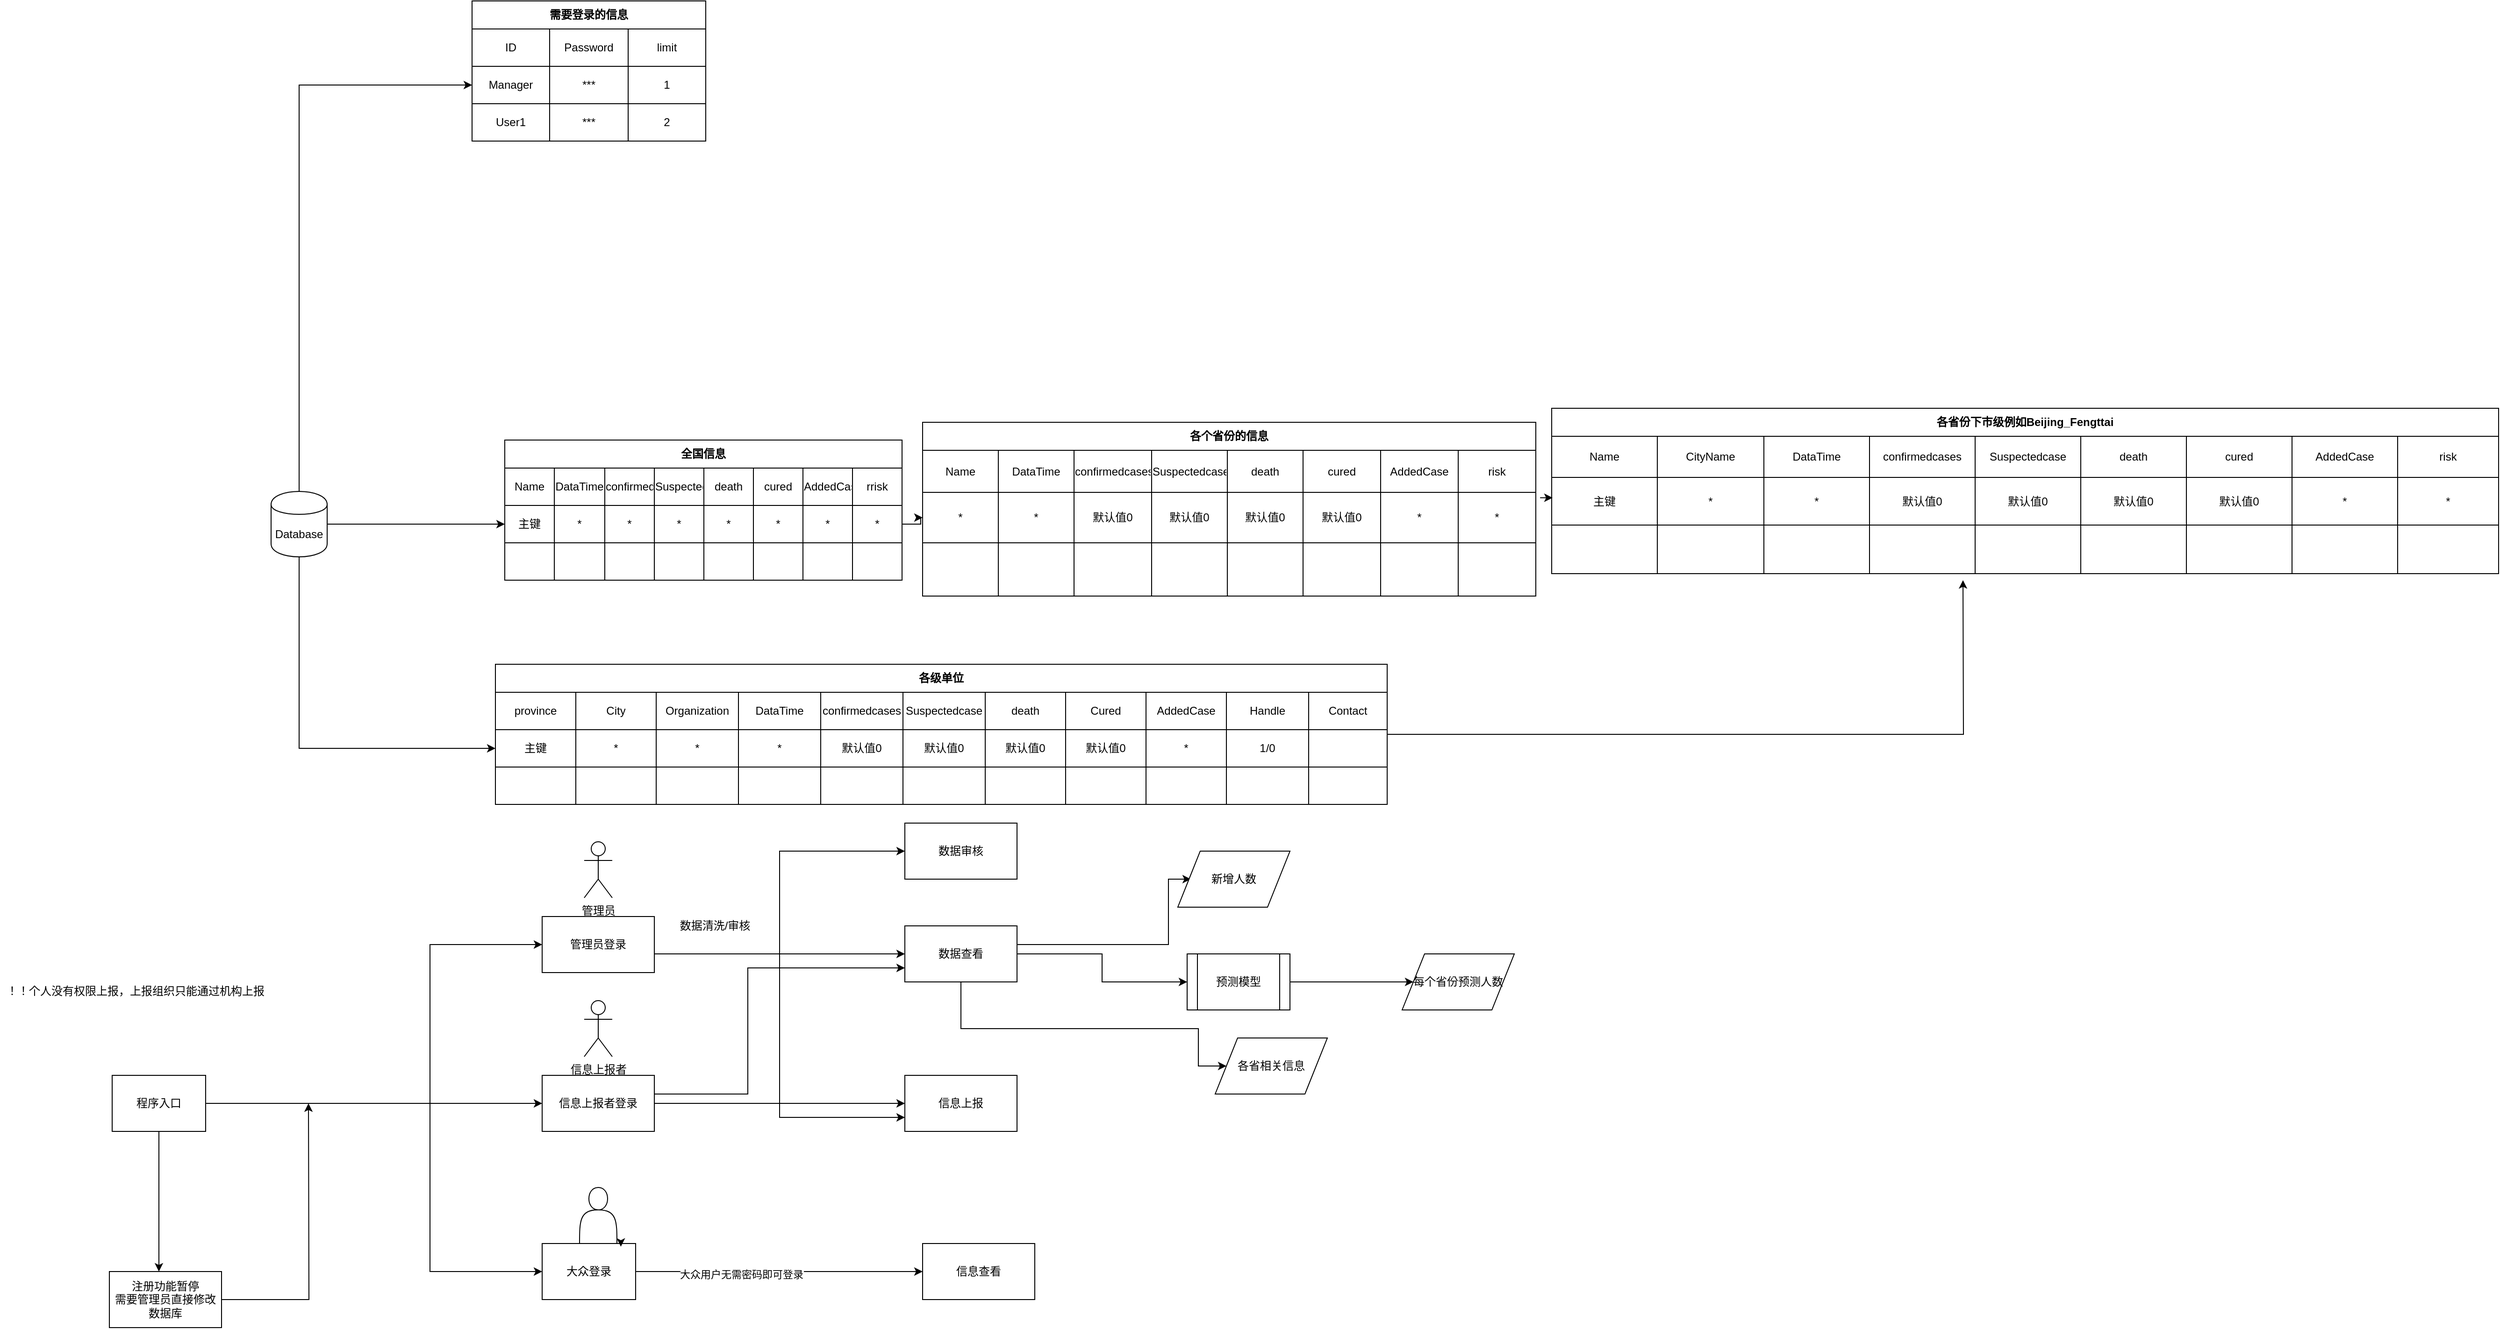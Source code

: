 <mxfile version="13.5.1" type="device"><diagram id="C5RBs43oDa-KdzZeNtuy" name="Page-1"><mxGraphModel dx="1851" dy="1761" grid="1" gridSize="10" guides="1" tooltips="1" connect="1" arrows="1" fold="1" page="1" pageScale="1" pageWidth="827" pageHeight="1169" math="0" shadow="0"><root><mxCell id="WIyWlLk6GJQsqaUBKTNV-0"/><mxCell id="WIyWlLk6GJQsqaUBKTNV-1" parent="WIyWlLk6GJQsqaUBKTNV-0"/><mxCell id="WCZOu3Fe1cSg-maLNQrj-3" style="edgeStyle=orthogonalEdgeStyle;rounded=0;orthogonalLoop=1;jettySize=auto;html=1;exitX=1;exitY=0.5;exitDx=0;exitDy=0;entryX=0;entryY=0.5;entryDx=0;entryDy=0;" parent="WIyWlLk6GJQsqaUBKTNV-1" source="WCZOu3Fe1cSg-maLNQrj-0" target="WCZOu3Fe1cSg-maLNQrj-2" edge="1"><mxGeometry relative="1" as="geometry"><Array as="points"><mxPoint x="-190" y="-10"/></Array></mxGeometry></mxCell><mxCell id="WCZOu3Fe1cSg-maLNQrj-7" style="edgeStyle=orthogonalEdgeStyle;rounded=0;orthogonalLoop=1;jettySize=auto;html=1;exitX=1;exitY=0.5;exitDx=0;exitDy=0;entryX=0;entryY=0.5;entryDx=0;entryDy=0;" parent="WIyWlLk6GJQsqaUBKTNV-1" source="WCZOu3Fe1cSg-maLNQrj-0" target="WCZOu3Fe1cSg-maLNQrj-5" edge="1"><mxGeometry relative="1" as="geometry"/></mxCell><mxCell id="WCZOu3Fe1cSg-maLNQrj-9" style="edgeStyle=orthogonalEdgeStyle;rounded=0;orthogonalLoop=1;jettySize=auto;html=1;exitX=1;exitY=0.5;exitDx=0;exitDy=0;entryX=0;entryY=0.5;entryDx=0;entryDy=0;" parent="WIyWlLk6GJQsqaUBKTNV-1" source="WCZOu3Fe1cSg-maLNQrj-0" target="WCZOu3Fe1cSg-maLNQrj-8" edge="1"><mxGeometry relative="1" as="geometry"><Array as="points"><mxPoint x="-190" y="340"/></Array></mxGeometry></mxCell><mxCell id="WCZOu3Fe1cSg-maLNQrj-190" style="edgeStyle=orthogonalEdgeStyle;rounded=0;orthogonalLoop=1;jettySize=auto;html=1;exitX=0.5;exitY=1;exitDx=0;exitDy=0;" parent="WIyWlLk6GJQsqaUBKTNV-1" source="WCZOu3Fe1cSg-maLNQrj-0" edge="1"><mxGeometry relative="1" as="geometry"><mxPoint x="-480" y="340" as="targetPoint"/></mxGeometry></mxCell><mxCell id="WCZOu3Fe1cSg-maLNQrj-0" value="程序入口" style="rounded=0;whiteSpace=wrap;html=1;" parent="WIyWlLk6GJQsqaUBKTNV-1" vertex="1"><mxGeometry x="-530" y="130" width="100" height="60" as="geometry"/></mxCell><mxCell id="WCZOu3Fe1cSg-maLNQrj-178" style="edgeStyle=orthogonalEdgeStyle;rounded=0;orthogonalLoop=1;jettySize=auto;html=1;exitX=1;exitY=0.5;exitDx=0;exitDy=0;entryX=0;entryY=0.5;entryDx=0;entryDy=0;" parent="WIyWlLk6GJQsqaUBKTNV-1" source="WCZOu3Fe1cSg-maLNQrj-2" target="WCZOu3Fe1cSg-maLNQrj-177" edge="1"><mxGeometry relative="1" as="geometry"><Array as="points"><mxPoint x="50"/><mxPoint x="184"/><mxPoint x="184" y="-110"/></Array></mxGeometry></mxCell><mxCell id="WCZOu3Fe1cSg-maLNQrj-186" style="edgeStyle=orthogonalEdgeStyle;rounded=0;orthogonalLoop=1;jettySize=auto;html=1;entryX=0;entryY=0.5;entryDx=0;entryDy=0;" parent="WIyWlLk6GJQsqaUBKTNV-1" source="WCZOu3Fe1cSg-maLNQrj-2" target="WCZOu3Fe1cSg-maLNQrj-185" edge="1"><mxGeometry relative="1" as="geometry"><Array as="points"><mxPoint x="150"/><mxPoint x="150"/></Array></mxGeometry></mxCell><mxCell id="WCZOu3Fe1cSg-maLNQrj-187" style="edgeStyle=orthogonalEdgeStyle;rounded=0;orthogonalLoop=1;jettySize=auto;html=1;entryX=0;entryY=0.75;entryDx=0;entryDy=0;" parent="WIyWlLk6GJQsqaUBKTNV-1" source="WCZOu3Fe1cSg-maLNQrj-2" target="WCZOu3Fe1cSg-maLNQrj-180" edge="1"><mxGeometry relative="1" as="geometry"><Array as="points"><mxPoint x="184"/><mxPoint x="184" y="175"/></Array></mxGeometry></mxCell><mxCell id="WCZOu3Fe1cSg-maLNQrj-2" value="管理员登录" style="rounded=0;whiteSpace=wrap;html=1;" parent="WIyWlLk6GJQsqaUBKTNV-1" vertex="1"><mxGeometry x="-70" y="-40" width="120" height="60" as="geometry"/></mxCell><mxCell id="WCZOu3Fe1cSg-maLNQrj-4" value="管理员" style="shape=umlActor;verticalLabelPosition=bottom;verticalAlign=top;html=1;outlineConnect=0;" parent="WIyWlLk6GJQsqaUBKTNV-1" vertex="1"><mxGeometry x="-25" y="-120" width="30" height="60" as="geometry"/></mxCell><mxCell id="WCZOu3Fe1cSg-maLNQrj-188" style="edgeStyle=orthogonalEdgeStyle;rounded=0;orthogonalLoop=1;jettySize=auto;html=1;entryX=0;entryY=0.5;entryDx=0;entryDy=0;" parent="WIyWlLk6GJQsqaUBKTNV-1" source="WCZOu3Fe1cSg-maLNQrj-5" target="WCZOu3Fe1cSg-maLNQrj-180" edge="1"><mxGeometry relative="1" as="geometry"/></mxCell><mxCell id="WCZOu3Fe1cSg-maLNQrj-189" style="edgeStyle=orthogonalEdgeStyle;rounded=0;orthogonalLoop=1;jettySize=auto;html=1;entryX=0;entryY=0.75;entryDx=0;entryDy=0;" parent="WIyWlLk6GJQsqaUBKTNV-1" source="WCZOu3Fe1cSg-maLNQrj-5" target="WCZOu3Fe1cSg-maLNQrj-185" edge="1"><mxGeometry relative="1" as="geometry"><Array as="points"><mxPoint x="150" y="150"/><mxPoint x="150" y="15"/></Array></mxGeometry></mxCell><mxCell id="WCZOu3Fe1cSg-maLNQrj-5" value="信息上报者登录" style="rounded=0;whiteSpace=wrap;html=1;" parent="WIyWlLk6GJQsqaUBKTNV-1" vertex="1"><mxGeometry x="-70" y="130" width="120" height="60" as="geometry"/></mxCell><mxCell id="WCZOu3Fe1cSg-maLNQrj-6" value="信息上报者" style="shape=umlActor;verticalLabelPosition=bottom;verticalAlign=top;html=1;outlineConnect=0;" parent="WIyWlLk6GJQsqaUBKTNV-1" vertex="1"><mxGeometry x="-25" y="50" width="30" height="60" as="geometry"/></mxCell><mxCell id="WCZOu3Fe1cSg-maLNQrj-183" style="edgeStyle=orthogonalEdgeStyle;rounded=0;orthogonalLoop=1;jettySize=auto;html=1;entryX=0;entryY=0.5;entryDx=0;entryDy=0;" parent="WIyWlLk6GJQsqaUBKTNV-1" source="WCZOu3Fe1cSg-maLNQrj-8" target="WCZOu3Fe1cSg-maLNQrj-182" edge="1"><mxGeometry relative="1" as="geometry"/></mxCell><mxCell id="WCZOu3Fe1cSg-maLNQrj-184" value="大众用户无需密码即可登录" style="edgeLabel;html=1;align=center;verticalAlign=middle;resizable=0;points=[];" parent="WCZOu3Fe1cSg-maLNQrj-183" vertex="1" connectable="0"><mxGeometry x="-0.267" y="-3" relative="1" as="geometry"><mxPoint as="offset"/></mxGeometry></mxCell><mxCell id="WCZOu3Fe1cSg-maLNQrj-8" value="大众登录" style="rounded=0;whiteSpace=wrap;html=1;" parent="WIyWlLk6GJQsqaUBKTNV-1" vertex="1"><mxGeometry x="-70" y="310" width="100" height="60" as="geometry"/></mxCell><mxCell id="WCZOu3Fe1cSg-maLNQrj-65" style="edgeStyle=orthogonalEdgeStyle;rounded=0;orthogonalLoop=1;jettySize=auto;html=1;entryX=0;entryY=0.5;entryDx=0;entryDy=0;" parent="WIyWlLk6GJQsqaUBKTNV-1" source="WCZOu3Fe1cSg-maLNQrj-10" target="WCZOu3Fe1cSg-maLNQrj-57" edge="1"><mxGeometry relative="1" as="geometry"/></mxCell><mxCell id="WCZOu3Fe1cSg-maLNQrj-107" style="edgeStyle=orthogonalEdgeStyle;rounded=0;orthogonalLoop=1;jettySize=auto;html=1;exitX=1;exitY=0.5;exitDx=0;exitDy=0;entryX=0;entryY=0.5;entryDx=0;entryDy=0;" parent="WIyWlLk6GJQsqaUBKTNV-1" source="WCZOu3Fe1cSg-maLNQrj-10" target="WCZOu3Fe1cSg-maLNQrj-98" edge="1"><mxGeometry relative="1" as="geometry"/></mxCell><mxCell id="WCZOu3Fe1cSg-maLNQrj-176" style="edgeStyle=orthogonalEdgeStyle;rounded=0;orthogonalLoop=1;jettySize=auto;html=1;entryX=0;entryY=0.5;entryDx=0;entryDy=0;" parent="WIyWlLk6GJQsqaUBKTNV-1" source="WCZOu3Fe1cSg-maLNQrj-10" target="WCZOu3Fe1cSg-maLNQrj-155" edge="1"><mxGeometry relative="1" as="geometry"/></mxCell><mxCell id="WCZOu3Fe1cSg-maLNQrj-10" value="Database" style="shape=cylinder;whiteSpace=wrap;html=1;boundedLbl=1;backgroundOutline=1;" parent="WIyWlLk6GJQsqaUBKTNV-1" vertex="1"><mxGeometry x="-360" y="-495" width="60" height="70" as="geometry"/></mxCell><mxCell id="WCZOu3Fe1cSg-maLNQrj-93" value="全国信息" style="shape=table;html=1;whiteSpace=wrap;startSize=30;container=1;collapsible=0;childLayout=tableLayout;fontStyle=1;align=center;sketch=0;" parent="WIyWlLk6GJQsqaUBKTNV-1" vertex="1"><mxGeometry x="-110" y="-550" width="425" height="150" as="geometry"/></mxCell><mxCell id="WCZOu3Fe1cSg-maLNQrj-94" value="" style="shape=partialRectangle;html=1;whiteSpace=wrap;collapsible=0;dropTarget=0;pointerEvents=0;fillColor=none;top=0;left=0;bottom=0;right=0;points=[[0,0.5],[1,0.5]];portConstraint=eastwest;" parent="WCZOu3Fe1cSg-maLNQrj-93" vertex="1"><mxGeometry y="30" width="425" height="40" as="geometry"/></mxCell><mxCell id="WCZOu3Fe1cSg-maLNQrj-95" value="Name" style="shape=partialRectangle;html=1;whiteSpace=wrap;connectable=0;fillColor=none;top=0;left=0;bottom=0;right=0;overflow=hidden;" parent="WCZOu3Fe1cSg-maLNQrj-94" vertex="1"><mxGeometry width="53" height="40" as="geometry"/></mxCell><mxCell id="WCZOu3Fe1cSg-maLNQrj-96" value="&lt;span&gt;DataTime&lt;/span&gt;" style="shape=partialRectangle;html=1;whiteSpace=wrap;connectable=0;fillColor=none;top=0;left=0;bottom=0;right=0;overflow=hidden;" parent="WCZOu3Fe1cSg-maLNQrj-94" vertex="1"><mxGeometry x="53" width="54" height="40" as="geometry"/></mxCell><mxCell id="WCZOu3Fe1cSg-maLNQrj-97" value="&lt;span&gt;confirmedcases&lt;/span&gt;" style="shape=partialRectangle;html=1;whiteSpace=wrap;connectable=0;fillColor=none;top=0;left=0;bottom=0;right=0;overflow=hidden;" parent="WCZOu3Fe1cSg-maLNQrj-94" vertex="1"><mxGeometry x="107" width="53" height="40" as="geometry"/></mxCell><mxCell id="WCZOu3Fe1cSg-maLNQrj-111" value="&lt;span&gt;Suspectedcase&lt;/span&gt;" style="shape=partialRectangle;html=1;whiteSpace=wrap;connectable=0;fillColor=none;top=0;left=0;bottom=0;right=0;overflow=hidden;" parent="WCZOu3Fe1cSg-maLNQrj-94" vertex="1"><mxGeometry x="160" width="53" height="40" as="geometry"/></mxCell><mxCell id="WCZOu3Fe1cSg-maLNQrj-108" value="&lt;span&gt;death&lt;/span&gt;" style="shape=partialRectangle;html=1;whiteSpace=wrap;connectable=0;fillColor=none;top=0;left=0;bottom=0;right=0;overflow=hidden;" parent="WCZOu3Fe1cSg-maLNQrj-94" vertex="1"><mxGeometry x="213" width="53" height="40" as="geometry"/></mxCell><mxCell id="WCZOu3Fe1cSg-maLNQrj-114" value="&lt;span&gt;cured&lt;/span&gt;" style="shape=partialRectangle;html=1;whiteSpace=wrap;connectable=0;fillColor=none;top=0;left=0;bottom=0;right=0;overflow=hidden;" parent="WCZOu3Fe1cSg-maLNQrj-94" vertex="1"><mxGeometry x="266" width="53" height="40" as="geometry"/></mxCell><mxCell id="NSoP3aLAdlzIS5LdDbus-45" value="AddedCase" style="shape=partialRectangle;html=1;whiteSpace=wrap;connectable=0;fillColor=none;top=0;left=0;bottom=0;right=0;overflow=hidden;" vertex="1" parent="WCZOu3Fe1cSg-maLNQrj-94"><mxGeometry x="319" width="53" height="40" as="geometry"/></mxCell><mxCell id="WCZOu3Fe1cSg-maLNQrj-195" value="rrisk" style="shape=partialRectangle;html=1;whiteSpace=wrap;connectable=0;fillColor=none;top=0;left=0;bottom=0;right=0;overflow=hidden;" parent="WCZOu3Fe1cSg-maLNQrj-94" vertex="1"><mxGeometry x="372" width="53" height="40" as="geometry"/></mxCell><mxCell id="WCZOu3Fe1cSg-maLNQrj-98" value="" style="shape=partialRectangle;html=1;whiteSpace=wrap;collapsible=0;dropTarget=0;pointerEvents=0;fillColor=none;top=0;left=0;bottom=0;right=0;points=[[0,0.5],[1,0.5]];portConstraint=eastwest;" parent="WCZOu3Fe1cSg-maLNQrj-93" vertex="1"><mxGeometry y="70" width="425" height="40" as="geometry"/></mxCell><mxCell id="WCZOu3Fe1cSg-maLNQrj-99" value="主键" style="shape=partialRectangle;html=1;whiteSpace=wrap;connectable=0;fillColor=none;top=0;left=0;bottom=0;right=0;overflow=hidden;" parent="WCZOu3Fe1cSg-maLNQrj-98" vertex="1"><mxGeometry width="53" height="40" as="geometry"/></mxCell><mxCell id="WCZOu3Fe1cSg-maLNQrj-100" value="*" style="shape=partialRectangle;html=1;whiteSpace=wrap;connectable=0;fillColor=none;top=0;left=0;bottom=0;right=0;overflow=hidden;" parent="WCZOu3Fe1cSg-maLNQrj-98" vertex="1"><mxGeometry x="53" width="54" height="40" as="geometry"/></mxCell><mxCell id="WCZOu3Fe1cSg-maLNQrj-101" value="*" style="shape=partialRectangle;html=1;whiteSpace=wrap;connectable=0;fillColor=none;top=0;left=0;bottom=0;right=0;overflow=hidden;" parent="WCZOu3Fe1cSg-maLNQrj-98" vertex="1"><mxGeometry x="107" width="53" height="40" as="geometry"/></mxCell><mxCell id="WCZOu3Fe1cSg-maLNQrj-112" value="*" style="shape=partialRectangle;html=1;whiteSpace=wrap;connectable=0;fillColor=none;top=0;left=0;bottom=0;right=0;overflow=hidden;" parent="WCZOu3Fe1cSg-maLNQrj-98" vertex="1"><mxGeometry x="160" width="53" height="40" as="geometry"/></mxCell><mxCell id="WCZOu3Fe1cSg-maLNQrj-109" value="*" style="shape=partialRectangle;html=1;whiteSpace=wrap;connectable=0;fillColor=none;top=0;left=0;bottom=0;right=0;overflow=hidden;" parent="WCZOu3Fe1cSg-maLNQrj-98" vertex="1"><mxGeometry x="213" width="53" height="40" as="geometry"/></mxCell><mxCell id="WCZOu3Fe1cSg-maLNQrj-115" value="*" style="shape=partialRectangle;html=1;whiteSpace=wrap;connectable=0;fillColor=none;top=0;left=0;bottom=0;right=0;overflow=hidden;" parent="WCZOu3Fe1cSg-maLNQrj-98" vertex="1"><mxGeometry x="266" width="53" height="40" as="geometry"/></mxCell><mxCell id="NSoP3aLAdlzIS5LdDbus-46" value="*" style="shape=partialRectangle;html=1;whiteSpace=wrap;connectable=0;fillColor=none;top=0;left=0;bottom=0;right=0;overflow=hidden;" vertex="1" parent="WCZOu3Fe1cSg-maLNQrj-98"><mxGeometry x="319" width="53" height="40" as="geometry"/></mxCell><mxCell id="WCZOu3Fe1cSg-maLNQrj-196" value="*" style="shape=partialRectangle;html=1;whiteSpace=wrap;connectable=0;fillColor=none;top=0;left=0;bottom=0;right=0;overflow=hidden;" parent="WCZOu3Fe1cSg-maLNQrj-98" vertex="1"><mxGeometry x="372" width="53" height="40" as="geometry"/></mxCell><mxCell id="WCZOu3Fe1cSg-maLNQrj-102" value="" style="shape=partialRectangle;html=1;whiteSpace=wrap;collapsible=0;dropTarget=0;pointerEvents=0;fillColor=none;top=0;left=0;bottom=0;right=0;points=[[0,0.5],[1,0.5]];portConstraint=eastwest;" parent="WCZOu3Fe1cSg-maLNQrj-93" vertex="1"><mxGeometry y="110" width="425" height="40" as="geometry"/></mxCell><mxCell id="WCZOu3Fe1cSg-maLNQrj-103" value="" style="shape=partialRectangle;html=1;whiteSpace=wrap;connectable=0;fillColor=none;top=0;left=0;bottom=0;right=0;overflow=hidden;" parent="WCZOu3Fe1cSg-maLNQrj-102" vertex="1"><mxGeometry width="53" height="40" as="geometry"/></mxCell><mxCell id="WCZOu3Fe1cSg-maLNQrj-104" value="" style="shape=partialRectangle;html=1;whiteSpace=wrap;connectable=0;fillColor=none;top=0;left=0;bottom=0;right=0;overflow=hidden;" parent="WCZOu3Fe1cSg-maLNQrj-102" vertex="1"><mxGeometry x="53" width="54" height="40" as="geometry"/></mxCell><mxCell id="WCZOu3Fe1cSg-maLNQrj-105" value="" style="shape=partialRectangle;html=1;whiteSpace=wrap;connectable=0;fillColor=none;top=0;left=0;bottom=0;right=0;overflow=hidden;" parent="WCZOu3Fe1cSg-maLNQrj-102" vertex="1"><mxGeometry x="107" width="53" height="40" as="geometry"/></mxCell><mxCell id="WCZOu3Fe1cSg-maLNQrj-113" style="shape=partialRectangle;html=1;whiteSpace=wrap;connectable=0;fillColor=none;top=0;left=0;bottom=0;right=0;overflow=hidden;" parent="WCZOu3Fe1cSg-maLNQrj-102" vertex="1"><mxGeometry x="160" width="53" height="40" as="geometry"/></mxCell><mxCell id="WCZOu3Fe1cSg-maLNQrj-110" style="shape=partialRectangle;html=1;whiteSpace=wrap;connectable=0;fillColor=none;top=0;left=0;bottom=0;right=0;overflow=hidden;" parent="WCZOu3Fe1cSg-maLNQrj-102" vertex="1"><mxGeometry x="213" width="53" height="40" as="geometry"/></mxCell><mxCell id="WCZOu3Fe1cSg-maLNQrj-116" style="shape=partialRectangle;html=1;whiteSpace=wrap;connectable=0;fillColor=none;top=0;left=0;bottom=0;right=0;overflow=hidden;" parent="WCZOu3Fe1cSg-maLNQrj-102" vertex="1"><mxGeometry x="266" width="53" height="40" as="geometry"/></mxCell><mxCell id="NSoP3aLAdlzIS5LdDbus-47" style="shape=partialRectangle;html=1;whiteSpace=wrap;connectable=0;fillColor=none;top=0;left=0;bottom=0;right=0;overflow=hidden;" vertex="1" parent="WCZOu3Fe1cSg-maLNQrj-102"><mxGeometry x="319" width="53" height="40" as="geometry"/></mxCell><mxCell id="WCZOu3Fe1cSg-maLNQrj-197" style="shape=partialRectangle;html=1;whiteSpace=wrap;connectable=0;fillColor=none;top=0;left=0;bottom=0;right=0;overflow=hidden;" parent="WCZOu3Fe1cSg-maLNQrj-102" vertex="1"><mxGeometry x="372" width="53" height="40" as="geometry"/></mxCell><mxCell id="WCZOu3Fe1cSg-maLNQrj-136" style="edgeStyle=orthogonalEdgeStyle;rounded=0;orthogonalLoop=1;jettySize=auto;html=1;exitX=1;exitY=0.5;exitDx=0;exitDy=0;" parent="WIyWlLk6GJQsqaUBKTNV-1" source="WCZOu3Fe1cSg-maLNQrj-98" target="WCZOu3Fe1cSg-maLNQrj-75" edge="1"><mxGeometry relative="1" as="geometry"/></mxCell><mxCell id="WCZOu3Fe1cSg-maLNQrj-121" value="各省份下市级例如Beijing_Fengttai" style="shape=table;html=1;whiteSpace=wrap;startSize=30;container=1;collapsible=0;childLayout=tableLayout;fontStyle=1;align=center;sketch=0;" parent="WIyWlLk6GJQsqaUBKTNV-1" vertex="1"><mxGeometry x="1010" y="-584" width="1013" height="177" as="geometry"/></mxCell><mxCell id="WCZOu3Fe1cSg-maLNQrj-122" value="" style="shape=partialRectangle;html=1;whiteSpace=wrap;collapsible=0;dropTarget=0;pointerEvents=0;fillColor=none;top=0;left=0;bottom=0;right=0;points=[[0,0.5],[1,0.5]];portConstraint=eastwest;" parent="WCZOu3Fe1cSg-maLNQrj-121" vertex="1"><mxGeometry y="30" width="1013" height="44" as="geometry"/></mxCell><mxCell id="WCZOu3Fe1cSg-maLNQrj-123" value="&lt;span&gt;Name&lt;/span&gt;" style="shape=partialRectangle;html=1;whiteSpace=wrap;connectable=0;fillColor=none;top=0;left=0;bottom=0;right=0;overflow=hidden;" parent="WCZOu3Fe1cSg-maLNQrj-122" vertex="1"><mxGeometry width="113" height="44" as="geometry"/></mxCell><mxCell id="WCZOu3Fe1cSg-maLNQrj-124" value="CityName" style="shape=partialRectangle;html=1;whiteSpace=wrap;connectable=0;fillColor=none;top=0;left=0;bottom=0;right=0;overflow=hidden;" parent="WCZOu3Fe1cSg-maLNQrj-122" vertex="1"><mxGeometry x="113" width="114" height="44" as="geometry"/></mxCell><mxCell id="WCZOu3Fe1cSg-maLNQrj-125" value="DataTime" style="shape=partialRectangle;html=1;whiteSpace=wrap;connectable=0;fillColor=none;top=0;left=0;bottom=0;right=0;overflow=hidden;" parent="WCZOu3Fe1cSg-maLNQrj-122" vertex="1"><mxGeometry x="227" width="113" height="44" as="geometry"/></mxCell><mxCell id="WCZOu3Fe1cSg-maLNQrj-147" value="&lt;span&gt;confirmedcases&lt;/span&gt;" style="shape=partialRectangle;html=1;whiteSpace=wrap;connectable=0;fillColor=none;top=0;left=0;bottom=0;right=0;overflow=hidden;" parent="WCZOu3Fe1cSg-maLNQrj-122" vertex="1"><mxGeometry x="340" width="113" height="44" as="geometry"/></mxCell><mxCell id="WCZOu3Fe1cSg-maLNQrj-144" value="&lt;span&gt;Suspectedcase&lt;/span&gt;" style="shape=partialRectangle;html=1;whiteSpace=wrap;connectable=0;fillColor=none;top=0;left=0;bottom=0;right=0;overflow=hidden;" parent="WCZOu3Fe1cSg-maLNQrj-122" vertex="1"><mxGeometry x="453" width="113" height="44" as="geometry"/></mxCell><mxCell id="WCZOu3Fe1cSg-maLNQrj-141" value="&lt;span&gt;death&lt;/span&gt;" style="shape=partialRectangle;html=1;whiteSpace=wrap;connectable=0;fillColor=none;top=0;left=0;bottom=0;right=0;overflow=hidden;" parent="WCZOu3Fe1cSg-maLNQrj-122" vertex="1"><mxGeometry x="566" width="113" height="44" as="geometry"/></mxCell><mxCell id="WCZOu3Fe1cSg-maLNQrj-138" value="&lt;span&gt;cured&lt;/span&gt;" style="shape=partialRectangle;html=1;whiteSpace=wrap;connectable=0;fillColor=none;top=0;left=0;bottom=0;right=0;overflow=hidden;" parent="WCZOu3Fe1cSg-maLNQrj-122" vertex="1"><mxGeometry x="679" width="113" height="44" as="geometry"/></mxCell><mxCell id="NSoP3aLAdlzIS5LdDbus-52" value="AddedCase" style="shape=partialRectangle;html=1;whiteSpace=wrap;connectable=0;fillColor=none;top=0;left=0;bottom=0;right=0;overflow=hidden;" vertex="1" parent="WCZOu3Fe1cSg-maLNQrj-122"><mxGeometry x="792" width="113" height="44" as="geometry"/></mxCell><mxCell id="WCZOu3Fe1cSg-maLNQrj-201" value="risk" style="shape=partialRectangle;html=1;whiteSpace=wrap;connectable=0;fillColor=none;top=0;left=0;bottom=0;right=0;overflow=hidden;" parent="WCZOu3Fe1cSg-maLNQrj-122" vertex="1"><mxGeometry x="905" width="108" height="44" as="geometry"/></mxCell><mxCell id="WCZOu3Fe1cSg-maLNQrj-126" value="" style="shape=partialRectangle;html=1;whiteSpace=wrap;collapsible=0;dropTarget=0;pointerEvents=0;fillColor=none;top=0;left=0;bottom=0;right=0;points=[[0,0.5],[1,0.5]];portConstraint=eastwest;" parent="WCZOu3Fe1cSg-maLNQrj-121" vertex="1"><mxGeometry y="74" width="1013" height="51" as="geometry"/></mxCell><mxCell id="WCZOu3Fe1cSg-maLNQrj-127" value="主键" style="shape=partialRectangle;html=1;whiteSpace=wrap;connectable=0;fillColor=none;top=0;left=0;bottom=0;right=0;overflow=hidden;" parent="WCZOu3Fe1cSg-maLNQrj-126" vertex="1"><mxGeometry width="113" height="51" as="geometry"/></mxCell><mxCell id="WCZOu3Fe1cSg-maLNQrj-128" value="*" style="shape=partialRectangle;html=1;whiteSpace=wrap;connectable=0;fillColor=none;top=0;left=0;bottom=0;right=0;overflow=hidden;" parent="WCZOu3Fe1cSg-maLNQrj-126" vertex="1"><mxGeometry x="113" width="114" height="51" as="geometry"/></mxCell><mxCell id="WCZOu3Fe1cSg-maLNQrj-129" value="*" style="shape=partialRectangle;html=1;whiteSpace=wrap;connectable=0;fillColor=none;top=0;left=0;bottom=0;right=0;overflow=hidden;" parent="WCZOu3Fe1cSg-maLNQrj-126" vertex="1"><mxGeometry x="227" width="113" height="51" as="geometry"/></mxCell><mxCell id="WCZOu3Fe1cSg-maLNQrj-148" value="&lt;span&gt;默认值0&lt;/span&gt;" style="shape=partialRectangle;html=1;whiteSpace=wrap;connectable=0;fillColor=none;top=0;left=0;bottom=0;right=0;overflow=hidden;" parent="WCZOu3Fe1cSg-maLNQrj-126" vertex="1"><mxGeometry x="340" width="113" height="51" as="geometry"/></mxCell><mxCell id="WCZOu3Fe1cSg-maLNQrj-145" value="&lt;span&gt;默认值0&lt;/span&gt;" style="shape=partialRectangle;html=1;whiteSpace=wrap;connectable=0;fillColor=none;top=0;left=0;bottom=0;right=0;overflow=hidden;" parent="WCZOu3Fe1cSg-maLNQrj-126" vertex="1"><mxGeometry x="453" width="113" height="51" as="geometry"/></mxCell><mxCell id="WCZOu3Fe1cSg-maLNQrj-142" value="&lt;span&gt;默认值0&lt;/span&gt;" style="shape=partialRectangle;html=1;whiteSpace=wrap;connectable=0;fillColor=none;top=0;left=0;bottom=0;right=0;overflow=hidden;" parent="WCZOu3Fe1cSg-maLNQrj-126" vertex="1"><mxGeometry x="566" width="113" height="51" as="geometry"/></mxCell><mxCell id="WCZOu3Fe1cSg-maLNQrj-139" value="&lt;span&gt;默认值0&lt;/span&gt;" style="shape=partialRectangle;html=1;whiteSpace=wrap;connectable=0;fillColor=none;top=0;left=0;bottom=0;right=0;overflow=hidden;" parent="WCZOu3Fe1cSg-maLNQrj-126" vertex="1"><mxGeometry x="679" width="113" height="51" as="geometry"/></mxCell><mxCell id="NSoP3aLAdlzIS5LdDbus-53" value="*" style="shape=partialRectangle;html=1;whiteSpace=wrap;connectable=0;fillColor=none;top=0;left=0;bottom=0;right=0;overflow=hidden;" vertex="1" parent="WCZOu3Fe1cSg-maLNQrj-126"><mxGeometry x="792" width="113" height="51" as="geometry"/></mxCell><mxCell id="WCZOu3Fe1cSg-maLNQrj-202" value="*" style="shape=partialRectangle;html=1;whiteSpace=wrap;connectable=0;fillColor=none;top=0;left=0;bottom=0;right=0;overflow=hidden;" parent="WCZOu3Fe1cSg-maLNQrj-126" vertex="1"><mxGeometry x="905" width="108" height="51" as="geometry"/></mxCell><mxCell id="WCZOu3Fe1cSg-maLNQrj-130" value="" style="shape=partialRectangle;html=1;whiteSpace=wrap;collapsible=0;dropTarget=0;pointerEvents=0;fillColor=none;top=0;left=0;bottom=0;right=0;points=[[0,0.5],[1,0.5]];portConstraint=eastwest;" parent="WCZOu3Fe1cSg-maLNQrj-121" vertex="1"><mxGeometry y="125" width="1013" height="52" as="geometry"/></mxCell><mxCell id="WCZOu3Fe1cSg-maLNQrj-131" value="" style="shape=partialRectangle;html=1;whiteSpace=wrap;connectable=0;fillColor=none;top=0;left=0;bottom=0;right=0;overflow=hidden;" parent="WCZOu3Fe1cSg-maLNQrj-130" vertex="1"><mxGeometry width="113" height="52" as="geometry"/></mxCell><mxCell id="WCZOu3Fe1cSg-maLNQrj-132" value="" style="shape=partialRectangle;html=1;whiteSpace=wrap;connectable=0;fillColor=none;top=0;left=0;bottom=0;right=0;overflow=hidden;" parent="WCZOu3Fe1cSg-maLNQrj-130" vertex="1"><mxGeometry x="113" width="114" height="52" as="geometry"/></mxCell><mxCell id="WCZOu3Fe1cSg-maLNQrj-133" value="" style="shape=partialRectangle;html=1;whiteSpace=wrap;connectable=0;fillColor=none;top=0;left=0;bottom=0;right=0;overflow=hidden;" parent="WCZOu3Fe1cSg-maLNQrj-130" vertex="1"><mxGeometry x="227" width="113" height="52" as="geometry"/></mxCell><mxCell id="WCZOu3Fe1cSg-maLNQrj-149" style="shape=partialRectangle;html=1;whiteSpace=wrap;connectable=0;fillColor=none;top=0;left=0;bottom=0;right=0;overflow=hidden;" parent="WCZOu3Fe1cSg-maLNQrj-130" vertex="1"><mxGeometry x="340" width="113" height="52" as="geometry"/></mxCell><mxCell id="WCZOu3Fe1cSg-maLNQrj-146" style="shape=partialRectangle;html=1;whiteSpace=wrap;connectable=0;fillColor=none;top=0;left=0;bottom=0;right=0;overflow=hidden;" parent="WCZOu3Fe1cSg-maLNQrj-130" vertex="1"><mxGeometry x="453" width="113" height="52" as="geometry"/></mxCell><mxCell id="WCZOu3Fe1cSg-maLNQrj-143" style="shape=partialRectangle;html=1;whiteSpace=wrap;connectable=0;fillColor=none;top=0;left=0;bottom=0;right=0;overflow=hidden;" parent="WCZOu3Fe1cSg-maLNQrj-130" vertex="1"><mxGeometry x="566" width="113" height="52" as="geometry"/></mxCell><mxCell id="WCZOu3Fe1cSg-maLNQrj-140" style="shape=partialRectangle;html=1;whiteSpace=wrap;connectable=0;fillColor=none;top=0;left=0;bottom=0;right=0;overflow=hidden;" parent="WCZOu3Fe1cSg-maLNQrj-130" vertex="1"><mxGeometry x="679" width="113" height="52" as="geometry"/></mxCell><mxCell id="NSoP3aLAdlzIS5LdDbus-54" style="shape=partialRectangle;html=1;whiteSpace=wrap;connectable=0;fillColor=none;top=0;left=0;bottom=0;right=0;overflow=hidden;" vertex="1" parent="WCZOu3Fe1cSg-maLNQrj-130"><mxGeometry x="792" width="113" height="52" as="geometry"/></mxCell><mxCell id="WCZOu3Fe1cSg-maLNQrj-203" style="shape=partialRectangle;html=1;whiteSpace=wrap;connectable=0;fillColor=none;top=0;left=0;bottom=0;right=0;overflow=hidden;" parent="WCZOu3Fe1cSg-maLNQrj-130" vertex="1"><mxGeometry x="905" width="108" height="52" as="geometry"/></mxCell><mxCell id="WCZOu3Fe1cSg-maLNQrj-70" value="各个省份的信息" style="shape=table;html=1;whiteSpace=wrap;startSize=30;container=1;collapsible=0;childLayout=tableLayout;fontStyle=1;align=center;sketch=0;" parent="WIyWlLk6GJQsqaUBKTNV-1" vertex="1"><mxGeometry x="337" y="-569" width="656" height="186" as="geometry"/></mxCell><mxCell id="WCZOu3Fe1cSg-maLNQrj-71" value="" style="shape=partialRectangle;html=1;whiteSpace=wrap;collapsible=0;dropTarget=0;pointerEvents=0;fillColor=none;top=0;left=0;bottom=0;right=0;points=[[0,0.5],[1,0.5]];portConstraint=eastwest;" parent="WCZOu3Fe1cSg-maLNQrj-70" vertex="1"><mxGeometry y="30" width="656" height="45" as="geometry"/></mxCell><mxCell id="WCZOu3Fe1cSg-maLNQrj-117" value="Name" style="shape=partialRectangle;html=1;whiteSpace=wrap;connectable=0;fillColor=none;top=0;left=0;bottom=0;right=0;overflow=hidden;" parent="WCZOu3Fe1cSg-maLNQrj-71" vertex="1"><mxGeometry width="81" height="45" as="geometry"/></mxCell><mxCell id="WCZOu3Fe1cSg-maLNQrj-72" value="DataTime" style="shape=partialRectangle;html=1;whiteSpace=wrap;connectable=0;fillColor=none;top=0;left=0;bottom=0;right=0;overflow=hidden;" parent="WCZOu3Fe1cSg-maLNQrj-71" vertex="1"><mxGeometry x="81" width="81" height="45" as="geometry"/></mxCell><mxCell id="WCZOu3Fe1cSg-maLNQrj-73" value="confirmedcases" style="shape=partialRectangle;html=1;whiteSpace=wrap;connectable=0;fillColor=none;top=0;left=0;bottom=0;right=0;overflow=hidden;" parent="WCZOu3Fe1cSg-maLNQrj-71" vertex="1"><mxGeometry x="162" width="83" height="45" as="geometry"/></mxCell><mxCell id="WCZOu3Fe1cSg-maLNQrj-74" value="Suspectedcase" style="shape=partialRectangle;html=1;whiteSpace=wrap;connectable=0;fillColor=none;top=0;left=0;bottom=0;right=0;overflow=hidden;" parent="WCZOu3Fe1cSg-maLNQrj-71" vertex="1"><mxGeometry x="245" width="81" height="45" as="geometry"/></mxCell><mxCell id="WCZOu3Fe1cSg-maLNQrj-89" value="death" style="shape=partialRectangle;html=1;whiteSpace=wrap;connectable=0;fillColor=none;top=0;left=0;bottom=0;right=0;overflow=hidden;" parent="WCZOu3Fe1cSg-maLNQrj-71" vertex="1"><mxGeometry x="326" width="81" height="45" as="geometry"/></mxCell><mxCell id="WCZOu3Fe1cSg-maLNQrj-86" value="cured" style="shape=partialRectangle;html=1;whiteSpace=wrap;connectable=0;fillColor=none;top=0;left=0;bottom=0;right=0;overflow=hidden;" parent="WCZOu3Fe1cSg-maLNQrj-71" vertex="1"><mxGeometry x="407" width="83" height="45" as="geometry"/></mxCell><mxCell id="NSoP3aLAdlzIS5LdDbus-48" value="AddedCase" style="shape=partialRectangle;html=1;whiteSpace=wrap;connectable=0;fillColor=none;top=0;left=0;bottom=0;right=0;overflow=hidden;" vertex="1" parent="WCZOu3Fe1cSg-maLNQrj-71"><mxGeometry x="490" width="83" height="45" as="geometry"/></mxCell><mxCell id="WCZOu3Fe1cSg-maLNQrj-198" value="risk" style="shape=partialRectangle;html=1;whiteSpace=wrap;connectable=0;fillColor=none;top=0;left=0;bottom=0;right=0;overflow=hidden;" parent="WCZOu3Fe1cSg-maLNQrj-71" vertex="1"><mxGeometry x="573" width="83" height="45" as="geometry"/></mxCell><mxCell id="WCZOu3Fe1cSg-maLNQrj-75" value="" style="shape=partialRectangle;html=1;whiteSpace=wrap;collapsible=0;dropTarget=0;pointerEvents=0;fillColor=none;top=0;left=0;bottom=0;right=0;points=[[0,0.5],[1,0.5]];portConstraint=eastwest;" parent="WCZOu3Fe1cSg-maLNQrj-70" vertex="1"><mxGeometry y="75" width="656" height="54" as="geometry"/></mxCell><mxCell id="WCZOu3Fe1cSg-maLNQrj-118" value="*" style="shape=partialRectangle;html=1;whiteSpace=wrap;connectable=0;fillColor=none;top=0;left=0;bottom=0;right=0;overflow=hidden;" parent="WCZOu3Fe1cSg-maLNQrj-75" vertex="1"><mxGeometry width="81" height="54" as="geometry"/></mxCell><mxCell id="WCZOu3Fe1cSg-maLNQrj-76" value="*" style="shape=partialRectangle;html=1;whiteSpace=wrap;connectable=0;fillColor=none;top=0;left=0;bottom=0;right=0;overflow=hidden;" parent="WCZOu3Fe1cSg-maLNQrj-75" vertex="1"><mxGeometry x="81" width="81" height="54" as="geometry"/></mxCell><mxCell id="WCZOu3Fe1cSg-maLNQrj-77" value="默认值0" style="shape=partialRectangle;html=1;whiteSpace=wrap;connectable=0;fillColor=none;top=0;left=0;bottom=0;right=0;overflow=hidden;" parent="WCZOu3Fe1cSg-maLNQrj-75" vertex="1"><mxGeometry x="162" width="83" height="54" as="geometry"/></mxCell><mxCell id="WCZOu3Fe1cSg-maLNQrj-78" value="&lt;span&gt;默认值0&lt;/span&gt;" style="shape=partialRectangle;html=1;whiteSpace=wrap;connectable=0;fillColor=none;top=0;left=0;bottom=0;right=0;overflow=hidden;" parent="WCZOu3Fe1cSg-maLNQrj-75" vertex="1"><mxGeometry x="245" width="81" height="54" as="geometry"/></mxCell><mxCell id="WCZOu3Fe1cSg-maLNQrj-90" value="&lt;span&gt;默认值0&lt;/span&gt;" style="shape=partialRectangle;html=1;whiteSpace=wrap;connectable=0;fillColor=none;top=0;left=0;bottom=0;right=0;overflow=hidden;" parent="WCZOu3Fe1cSg-maLNQrj-75" vertex="1"><mxGeometry x="326" width="81" height="54" as="geometry"/></mxCell><mxCell id="WCZOu3Fe1cSg-maLNQrj-87" value="&lt;span&gt;默认值0&lt;/span&gt;" style="shape=partialRectangle;html=1;whiteSpace=wrap;connectable=0;fillColor=none;top=0;left=0;bottom=0;right=0;overflow=hidden;" parent="WCZOu3Fe1cSg-maLNQrj-75" vertex="1"><mxGeometry x="407" width="83" height="54" as="geometry"/></mxCell><mxCell id="NSoP3aLAdlzIS5LdDbus-49" value="*" style="shape=partialRectangle;html=1;whiteSpace=wrap;connectable=0;fillColor=none;top=0;left=0;bottom=0;right=0;overflow=hidden;" vertex="1" parent="WCZOu3Fe1cSg-maLNQrj-75"><mxGeometry x="490" width="83" height="54" as="geometry"/></mxCell><mxCell id="WCZOu3Fe1cSg-maLNQrj-199" value="*" style="shape=partialRectangle;html=1;whiteSpace=wrap;connectable=0;fillColor=none;top=0;left=0;bottom=0;right=0;overflow=hidden;" parent="WCZOu3Fe1cSg-maLNQrj-75" vertex="1"><mxGeometry x="573" width="83" height="54" as="geometry"/></mxCell><mxCell id="WCZOu3Fe1cSg-maLNQrj-79" value="" style="shape=partialRectangle;html=1;whiteSpace=wrap;collapsible=0;dropTarget=0;pointerEvents=0;fillColor=none;top=0;left=0;bottom=0;right=0;points=[[0,0.5],[1,0.5]];portConstraint=eastwest;" parent="WCZOu3Fe1cSg-maLNQrj-70" vertex="1"><mxGeometry y="129" width="656" height="57" as="geometry"/></mxCell><mxCell id="WCZOu3Fe1cSg-maLNQrj-119" style="shape=partialRectangle;html=1;whiteSpace=wrap;connectable=0;fillColor=none;top=0;left=0;bottom=0;right=0;overflow=hidden;" parent="WCZOu3Fe1cSg-maLNQrj-79" vertex="1"><mxGeometry width="81" height="57" as="geometry"/></mxCell><mxCell id="WCZOu3Fe1cSg-maLNQrj-80" value="" style="shape=partialRectangle;html=1;whiteSpace=wrap;connectable=0;fillColor=none;top=0;left=0;bottom=0;right=0;overflow=hidden;" parent="WCZOu3Fe1cSg-maLNQrj-79" vertex="1"><mxGeometry x="81" width="81" height="57" as="geometry"/></mxCell><mxCell id="WCZOu3Fe1cSg-maLNQrj-81" value="" style="shape=partialRectangle;html=1;whiteSpace=wrap;connectable=0;fillColor=none;top=0;left=0;bottom=0;right=0;overflow=hidden;" parent="WCZOu3Fe1cSg-maLNQrj-79" vertex="1"><mxGeometry x="162" width="83" height="57" as="geometry"/></mxCell><mxCell id="WCZOu3Fe1cSg-maLNQrj-82" value="" style="shape=partialRectangle;html=1;whiteSpace=wrap;connectable=0;fillColor=none;top=0;left=0;bottom=0;right=0;overflow=hidden;" parent="WCZOu3Fe1cSg-maLNQrj-79" vertex="1"><mxGeometry x="245" width="81" height="57" as="geometry"/></mxCell><mxCell id="WCZOu3Fe1cSg-maLNQrj-91" style="shape=partialRectangle;html=1;whiteSpace=wrap;connectable=0;fillColor=none;top=0;left=0;bottom=0;right=0;overflow=hidden;" parent="WCZOu3Fe1cSg-maLNQrj-79" vertex="1"><mxGeometry x="326" width="81" height="57" as="geometry"/></mxCell><mxCell id="WCZOu3Fe1cSg-maLNQrj-88" style="shape=partialRectangle;html=1;whiteSpace=wrap;connectable=0;fillColor=none;top=0;left=0;bottom=0;right=0;overflow=hidden;" parent="WCZOu3Fe1cSg-maLNQrj-79" vertex="1"><mxGeometry x="407" width="83" height="57" as="geometry"/></mxCell><mxCell id="NSoP3aLAdlzIS5LdDbus-50" style="shape=partialRectangle;html=1;whiteSpace=wrap;connectable=0;fillColor=none;top=0;left=0;bottom=0;right=0;overflow=hidden;" vertex="1" parent="WCZOu3Fe1cSg-maLNQrj-79"><mxGeometry x="490" width="83" height="57" as="geometry"/></mxCell><mxCell id="WCZOu3Fe1cSg-maLNQrj-200" style="shape=partialRectangle;html=1;whiteSpace=wrap;connectable=0;fillColor=none;top=0;left=0;bottom=0;right=0;overflow=hidden;" parent="WCZOu3Fe1cSg-maLNQrj-79" vertex="1"><mxGeometry x="573" width="83" height="57" as="geometry"/></mxCell><mxCell id="WCZOu3Fe1cSg-maLNQrj-175" style="edgeStyle=orthogonalEdgeStyle;rounded=0;orthogonalLoop=1;jettySize=auto;html=1;" parent="WIyWlLk6GJQsqaUBKTNV-1" source="WCZOu3Fe1cSg-maLNQrj-150" edge="1"><mxGeometry relative="1" as="geometry"><mxPoint x="1450" y="-400" as="targetPoint"/></mxGeometry></mxCell><mxCell id="WCZOu3Fe1cSg-maLNQrj-150" value="各级单位" style="shape=table;html=1;whiteSpace=wrap;startSize=30;container=1;collapsible=0;childLayout=tableLayout;fontStyle=1;align=center;sketch=0;" parent="WIyWlLk6GJQsqaUBKTNV-1" vertex="1"><mxGeometry x="-120" y="-310" width="954" height="150" as="geometry"/></mxCell><mxCell id="WCZOu3Fe1cSg-maLNQrj-151" value="" style="shape=partialRectangle;html=1;whiteSpace=wrap;collapsible=0;dropTarget=0;pointerEvents=0;fillColor=none;top=0;left=0;bottom=0;right=0;points=[[0,0.5],[1,0.5]];portConstraint=eastwest;" parent="WCZOu3Fe1cSg-maLNQrj-150" vertex="1"><mxGeometry y="30" width="954" height="40" as="geometry"/></mxCell><mxCell id="WCZOu3Fe1cSg-maLNQrj-152" value="province" style="shape=partialRectangle;html=1;whiteSpace=wrap;connectable=0;fillColor=none;top=0;left=0;bottom=0;right=0;overflow=hidden;" parent="WCZOu3Fe1cSg-maLNQrj-151" vertex="1"><mxGeometry width="86" height="40" as="geometry"/></mxCell><mxCell id="NSoP3aLAdlzIS5LdDbus-39" value="City" style="shape=partialRectangle;html=1;whiteSpace=wrap;connectable=0;fillColor=none;top=0;left=0;bottom=0;right=0;overflow=hidden;" vertex="1" parent="WCZOu3Fe1cSg-maLNQrj-151"><mxGeometry x="86" width="86" height="40" as="geometry"/></mxCell><mxCell id="WCZOu3Fe1cSg-maLNQrj-153" value="Organization" style="shape=partialRectangle;html=1;whiteSpace=wrap;connectable=0;fillColor=none;top=0;left=0;bottom=0;right=0;overflow=hidden;" parent="WCZOu3Fe1cSg-maLNQrj-151" vertex="1"><mxGeometry x="172" width="88" height="40" as="geometry"/></mxCell><mxCell id="WCZOu3Fe1cSg-maLNQrj-169" value="DataTime" style="shape=partialRectangle;html=1;whiteSpace=wrap;connectable=0;fillColor=none;top=0;left=0;bottom=0;right=0;overflow=hidden;" parent="WCZOu3Fe1cSg-maLNQrj-151" vertex="1"><mxGeometry x="260" width="88" height="40" as="geometry"/></mxCell><mxCell id="WCZOu3Fe1cSg-maLNQrj-166" value="&lt;span&gt;confirmedcases&lt;/span&gt;" style="shape=partialRectangle;html=1;whiteSpace=wrap;connectable=0;fillColor=none;top=0;left=0;bottom=0;right=0;overflow=hidden;" parent="WCZOu3Fe1cSg-maLNQrj-151" vertex="1"><mxGeometry x="348" width="88" height="40" as="geometry"/></mxCell><mxCell id="WCZOu3Fe1cSg-maLNQrj-163" value="&lt;span&gt;Suspectedcase&lt;/span&gt;" style="shape=partialRectangle;html=1;whiteSpace=wrap;connectable=0;fillColor=none;top=0;left=0;bottom=0;right=0;overflow=hidden;" parent="WCZOu3Fe1cSg-maLNQrj-151" vertex="1"><mxGeometry x="436" width="88" height="40" as="geometry"/></mxCell><mxCell id="WCZOu3Fe1cSg-maLNQrj-154" value="&lt;span&gt;death&lt;/span&gt;" style="shape=partialRectangle;html=1;whiteSpace=wrap;connectable=0;fillColor=none;top=0;left=0;bottom=0;right=0;overflow=hidden;" parent="WCZOu3Fe1cSg-maLNQrj-151" vertex="1"><mxGeometry x="524" width="86" height="40" as="geometry"/></mxCell><mxCell id="WCZOu3Fe1cSg-maLNQrj-172" value="Cured" style="shape=partialRectangle;html=1;whiteSpace=wrap;connectable=0;fillColor=none;top=0;left=0;bottom=0;right=0;overflow=hidden;" parent="WCZOu3Fe1cSg-maLNQrj-151" vertex="1"><mxGeometry x="610" width="86" height="40" as="geometry"/></mxCell><mxCell id="NSoP3aLAdlzIS5LdDbus-42" value="AddedCase" style="shape=partialRectangle;html=1;whiteSpace=wrap;connectable=0;fillColor=none;top=0;left=0;bottom=0;right=0;overflow=hidden;" vertex="1" parent="WCZOu3Fe1cSg-maLNQrj-151"><mxGeometry x="696" width="86" height="40" as="geometry"/></mxCell><mxCell id="WCZOu3Fe1cSg-maLNQrj-218" value="Handle" style="shape=partialRectangle;html=1;whiteSpace=wrap;connectable=0;fillColor=none;top=0;left=0;bottom=0;right=0;overflow=hidden;" parent="WCZOu3Fe1cSg-maLNQrj-151" vertex="1"><mxGeometry x="782" width="88" height="40" as="geometry"/></mxCell><mxCell id="NSoP3aLAdlzIS5LdDbus-3" value="Contact" style="shape=partialRectangle;html=1;whiteSpace=wrap;connectable=0;fillColor=none;top=0;left=0;bottom=0;right=0;overflow=hidden;" vertex="1" parent="WCZOu3Fe1cSg-maLNQrj-151"><mxGeometry x="870" width="84" height="40" as="geometry"/></mxCell><mxCell id="WCZOu3Fe1cSg-maLNQrj-155" value="" style="shape=partialRectangle;html=1;whiteSpace=wrap;collapsible=0;dropTarget=0;pointerEvents=0;fillColor=none;top=0;left=0;bottom=0;right=0;points=[[0,0.5],[1,0.5]];portConstraint=eastwest;" parent="WCZOu3Fe1cSg-maLNQrj-150" vertex="1"><mxGeometry y="70" width="954" height="40" as="geometry"/></mxCell><mxCell id="WCZOu3Fe1cSg-maLNQrj-156" value="主键" style="shape=partialRectangle;html=1;whiteSpace=wrap;connectable=0;fillColor=none;top=0;left=0;bottom=0;right=0;overflow=hidden;" parent="WCZOu3Fe1cSg-maLNQrj-155" vertex="1"><mxGeometry width="86" height="40" as="geometry"/></mxCell><mxCell id="NSoP3aLAdlzIS5LdDbus-40" value="*" style="shape=partialRectangle;html=1;whiteSpace=wrap;connectable=0;fillColor=none;top=0;left=0;bottom=0;right=0;overflow=hidden;" vertex="1" parent="WCZOu3Fe1cSg-maLNQrj-155"><mxGeometry x="86" width="86" height="40" as="geometry"/></mxCell><mxCell id="WCZOu3Fe1cSg-maLNQrj-157" value="*" style="shape=partialRectangle;html=1;whiteSpace=wrap;connectable=0;fillColor=none;top=0;left=0;bottom=0;right=0;overflow=hidden;" parent="WCZOu3Fe1cSg-maLNQrj-155" vertex="1"><mxGeometry x="172" width="88" height="40" as="geometry"/></mxCell><mxCell id="WCZOu3Fe1cSg-maLNQrj-170" value="*" style="shape=partialRectangle;html=1;whiteSpace=wrap;connectable=0;fillColor=none;top=0;left=0;bottom=0;right=0;overflow=hidden;" parent="WCZOu3Fe1cSg-maLNQrj-155" vertex="1"><mxGeometry x="260" width="88" height="40" as="geometry"/></mxCell><mxCell id="WCZOu3Fe1cSg-maLNQrj-167" value="&lt;span&gt;默认值0&lt;/span&gt;" style="shape=partialRectangle;html=1;whiteSpace=wrap;connectable=0;fillColor=none;top=0;left=0;bottom=0;right=0;overflow=hidden;" parent="WCZOu3Fe1cSg-maLNQrj-155" vertex="1"><mxGeometry x="348" width="88" height="40" as="geometry"/></mxCell><mxCell id="WCZOu3Fe1cSg-maLNQrj-164" value="&lt;span&gt;默认值0&lt;/span&gt;" style="shape=partialRectangle;html=1;whiteSpace=wrap;connectable=0;fillColor=none;top=0;left=0;bottom=0;right=0;overflow=hidden;" parent="WCZOu3Fe1cSg-maLNQrj-155" vertex="1"><mxGeometry x="436" width="88" height="40" as="geometry"/></mxCell><mxCell id="WCZOu3Fe1cSg-maLNQrj-158" value="&lt;span&gt;默认值0&lt;/span&gt;" style="shape=partialRectangle;html=1;whiteSpace=wrap;connectable=0;fillColor=none;top=0;left=0;bottom=0;right=0;overflow=hidden;" parent="WCZOu3Fe1cSg-maLNQrj-155" vertex="1"><mxGeometry x="524" width="86" height="40" as="geometry"/></mxCell><mxCell id="WCZOu3Fe1cSg-maLNQrj-173" value="&lt;span&gt;默认值0&lt;/span&gt;" style="shape=partialRectangle;html=1;whiteSpace=wrap;connectable=0;fillColor=none;top=0;left=0;bottom=0;right=0;overflow=hidden;" parent="WCZOu3Fe1cSg-maLNQrj-155" vertex="1"><mxGeometry x="610" width="86" height="40" as="geometry"/></mxCell><mxCell id="NSoP3aLAdlzIS5LdDbus-43" value="*" style="shape=partialRectangle;html=1;whiteSpace=wrap;connectable=0;fillColor=none;top=0;left=0;bottom=0;right=0;overflow=hidden;" vertex="1" parent="WCZOu3Fe1cSg-maLNQrj-155"><mxGeometry x="696" width="86" height="40" as="geometry"/></mxCell><mxCell id="WCZOu3Fe1cSg-maLNQrj-219" value="1/0" style="shape=partialRectangle;html=1;whiteSpace=wrap;connectable=0;fillColor=none;top=0;left=0;bottom=0;right=0;overflow=hidden;" parent="WCZOu3Fe1cSg-maLNQrj-155" vertex="1"><mxGeometry x="782" width="88" height="40" as="geometry"/></mxCell><mxCell id="NSoP3aLAdlzIS5LdDbus-4" style="shape=partialRectangle;html=1;whiteSpace=wrap;connectable=0;fillColor=none;top=0;left=0;bottom=0;right=0;overflow=hidden;" vertex="1" parent="WCZOu3Fe1cSg-maLNQrj-155"><mxGeometry x="870" width="84" height="40" as="geometry"/></mxCell><mxCell id="WCZOu3Fe1cSg-maLNQrj-159" value="" style="shape=partialRectangle;html=1;whiteSpace=wrap;collapsible=0;dropTarget=0;pointerEvents=0;fillColor=none;top=0;left=0;bottom=0;right=0;points=[[0,0.5],[1,0.5]];portConstraint=eastwest;" parent="WCZOu3Fe1cSg-maLNQrj-150" vertex="1"><mxGeometry y="110" width="954" height="40" as="geometry"/></mxCell><mxCell id="WCZOu3Fe1cSg-maLNQrj-160" value="" style="shape=partialRectangle;html=1;whiteSpace=wrap;connectable=0;fillColor=none;top=0;left=0;bottom=0;right=0;overflow=hidden;" parent="WCZOu3Fe1cSg-maLNQrj-159" vertex="1"><mxGeometry width="86" height="40" as="geometry"/></mxCell><mxCell id="NSoP3aLAdlzIS5LdDbus-41" style="shape=partialRectangle;html=1;whiteSpace=wrap;connectable=0;fillColor=none;top=0;left=0;bottom=0;right=0;overflow=hidden;" vertex="1" parent="WCZOu3Fe1cSg-maLNQrj-159"><mxGeometry x="86" width="86" height="40" as="geometry"/></mxCell><mxCell id="WCZOu3Fe1cSg-maLNQrj-161" value="" style="shape=partialRectangle;html=1;whiteSpace=wrap;connectable=0;fillColor=none;top=0;left=0;bottom=0;right=0;overflow=hidden;" parent="WCZOu3Fe1cSg-maLNQrj-159" vertex="1"><mxGeometry x="172" width="88" height="40" as="geometry"/></mxCell><mxCell id="WCZOu3Fe1cSg-maLNQrj-171" style="shape=partialRectangle;html=1;whiteSpace=wrap;connectable=0;fillColor=none;top=0;left=0;bottom=0;right=0;overflow=hidden;" parent="WCZOu3Fe1cSg-maLNQrj-159" vertex="1"><mxGeometry x="260" width="88" height="40" as="geometry"/></mxCell><mxCell id="WCZOu3Fe1cSg-maLNQrj-168" style="shape=partialRectangle;html=1;whiteSpace=wrap;connectable=0;fillColor=none;top=0;left=0;bottom=0;right=0;overflow=hidden;" parent="WCZOu3Fe1cSg-maLNQrj-159" vertex="1"><mxGeometry x="348" width="88" height="40" as="geometry"/></mxCell><mxCell id="WCZOu3Fe1cSg-maLNQrj-165" style="shape=partialRectangle;html=1;whiteSpace=wrap;connectable=0;fillColor=none;top=0;left=0;bottom=0;right=0;overflow=hidden;" parent="WCZOu3Fe1cSg-maLNQrj-159" vertex="1"><mxGeometry x="436" width="88" height="40" as="geometry"/></mxCell><mxCell id="WCZOu3Fe1cSg-maLNQrj-162" value="" style="shape=partialRectangle;html=1;whiteSpace=wrap;connectable=0;fillColor=none;top=0;left=0;bottom=0;right=0;overflow=hidden;" parent="WCZOu3Fe1cSg-maLNQrj-159" vertex="1"><mxGeometry x="524" width="86" height="40" as="geometry"/></mxCell><mxCell id="WCZOu3Fe1cSg-maLNQrj-174" style="shape=partialRectangle;html=1;whiteSpace=wrap;connectable=0;fillColor=none;top=0;left=0;bottom=0;right=0;overflow=hidden;" parent="WCZOu3Fe1cSg-maLNQrj-159" vertex="1"><mxGeometry x="610" width="86" height="40" as="geometry"/></mxCell><mxCell id="NSoP3aLAdlzIS5LdDbus-44" style="shape=partialRectangle;html=1;whiteSpace=wrap;connectable=0;fillColor=none;top=0;left=0;bottom=0;right=0;overflow=hidden;" vertex="1" parent="WCZOu3Fe1cSg-maLNQrj-159"><mxGeometry x="696" width="86" height="40" as="geometry"/></mxCell><mxCell id="WCZOu3Fe1cSg-maLNQrj-220" style="shape=partialRectangle;html=1;whiteSpace=wrap;connectable=0;fillColor=none;top=0;left=0;bottom=0;right=0;overflow=hidden;" parent="WCZOu3Fe1cSg-maLNQrj-159" vertex="1"><mxGeometry x="782" width="88" height="40" as="geometry"/></mxCell><mxCell id="NSoP3aLAdlzIS5LdDbus-5" style="shape=partialRectangle;html=1;whiteSpace=wrap;connectable=0;fillColor=none;top=0;left=0;bottom=0;right=0;overflow=hidden;" vertex="1" parent="WCZOu3Fe1cSg-maLNQrj-159"><mxGeometry x="870" width="84" height="40" as="geometry"/></mxCell><mxCell id="WCZOu3Fe1cSg-maLNQrj-177" value="数据审核" style="rounded=0;whiteSpace=wrap;html=1;sketch=0;" parent="WIyWlLk6GJQsqaUBKTNV-1" vertex="1"><mxGeometry x="318" y="-140" width="120" height="60" as="geometry"/></mxCell><mxCell id="WCZOu3Fe1cSg-maLNQrj-179" value="数据清洗/审核" style="text;html=1;strokeColor=none;fillColor=none;align=center;verticalAlign=middle;whiteSpace=wrap;rounded=0;sketch=0;" parent="WIyWlLk6GJQsqaUBKTNV-1" vertex="1"><mxGeometry x="70" y="-40" width="90" height="20" as="geometry"/></mxCell><mxCell id="WCZOu3Fe1cSg-maLNQrj-180" value="信息上报" style="rounded=0;whiteSpace=wrap;html=1;sketch=0;" parent="WIyWlLk6GJQsqaUBKTNV-1" vertex="1"><mxGeometry x="318" y="130" width="120" height="60" as="geometry"/></mxCell><mxCell id="WCZOu3Fe1cSg-maLNQrj-182" value="信息查看" style="rounded=0;whiteSpace=wrap;html=1;sketch=0;" parent="WIyWlLk6GJQsqaUBKTNV-1" vertex="1"><mxGeometry x="337" y="310" width="120" height="60" as="geometry"/></mxCell><mxCell id="WCZOu3Fe1cSg-maLNQrj-207" style="edgeStyle=orthogonalEdgeStyle;rounded=0;orthogonalLoop=1;jettySize=auto;html=1;entryX=0;entryY=0.5;entryDx=0;entryDy=0;" parent="WIyWlLk6GJQsqaUBKTNV-1" source="WCZOu3Fe1cSg-maLNQrj-185" edge="1"><mxGeometry relative="1" as="geometry"><mxPoint x="624" y="-80" as="targetPoint"/><Array as="points"><mxPoint x="600" y="-10"/><mxPoint x="600" y="-80"/></Array></mxGeometry></mxCell><mxCell id="WCZOu3Fe1cSg-maLNQrj-212" style="edgeStyle=orthogonalEdgeStyle;rounded=0;orthogonalLoop=1;jettySize=auto;html=1;entryX=0;entryY=0.5;entryDx=0;entryDy=0;" parent="WIyWlLk6GJQsqaUBKTNV-1" source="WCZOu3Fe1cSg-maLNQrj-185" target="WCZOu3Fe1cSg-maLNQrj-211" edge="1"><mxGeometry relative="1" as="geometry"/></mxCell><mxCell id="WCZOu3Fe1cSg-maLNQrj-217" style="edgeStyle=orthogonalEdgeStyle;rounded=0;orthogonalLoop=1;jettySize=auto;html=1;entryX=0;entryY=0.5;entryDx=0;entryDy=0;" parent="WIyWlLk6GJQsqaUBKTNV-1" source="WCZOu3Fe1cSg-maLNQrj-185" target="WCZOu3Fe1cSg-maLNQrj-216" edge="1"><mxGeometry relative="1" as="geometry"><Array as="points"><mxPoint x="378" y="80"/><mxPoint x="632" y="80"/></Array></mxGeometry></mxCell><mxCell id="WCZOu3Fe1cSg-maLNQrj-185" value="数据查看" style="rounded=0;whiteSpace=wrap;html=1;sketch=0;" parent="WIyWlLk6GJQsqaUBKTNV-1" vertex="1"><mxGeometry x="318" y="-30" width="120" height="60" as="geometry"/></mxCell><mxCell id="WCZOu3Fe1cSg-maLNQrj-192" style="edgeStyle=orthogonalEdgeStyle;rounded=0;orthogonalLoop=1;jettySize=auto;html=1;" parent="WIyWlLk6GJQsqaUBKTNV-1" source="WCZOu3Fe1cSg-maLNQrj-191" edge="1"><mxGeometry relative="1" as="geometry"><mxPoint x="-320" y="160" as="targetPoint"/></mxGeometry></mxCell><mxCell id="WCZOu3Fe1cSg-maLNQrj-191" value="注册功能暂停&lt;br&gt;需要管理员直接修改数据库" style="rounded=0;whiteSpace=wrap;html=1;sketch=0;" parent="WIyWlLk6GJQsqaUBKTNV-1" vertex="1"><mxGeometry x="-533" y="340" width="120" height="60" as="geometry"/></mxCell><mxCell id="WCZOu3Fe1cSg-maLNQrj-194" value="！！个人没有权限上报，上报组织只能通过机构上报" style="text;html=1;strokeColor=none;fillColor=none;align=center;verticalAlign=middle;whiteSpace=wrap;rounded=0;sketch=0;" parent="WIyWlLk6GJQsqaUBKTNV-1" vertex="1"><mxGeometry x="-650" y="30" width="290" height="20" as="geometry"/></mxCell><mxCell id="WCZOu3Fe1cSg-maLNQrj-204" value="" style="shape=actor;whiteSpace=wrap;html=1;sketch=0;" parent="WIyWlLk6GJQsqaUBKTNV-1" vertex="1"><mxGeometry x="-30" y="250" width="40" height="60" as="geometry"/></mxCell><mxCell id="WCZOu3Fe1cSg-maLNQrj-205" style="edgeStyle=orthogonalEdgeStyle;rounded=0;orthogonalLoop=1;jettySize=auto;html=1;exitX=0.75;exitY=1;exitDx=0;exitDy=0;entryX=1.105;entryY=1.057;entryDx=0;entryDy=0;entryPerimeter=0;" parent="WIyWlLk6GJQsqaUBKTNV-1" source="WCZOu3Fe1cSg-maLNQrj-204" target="WCZOu3Fe1cSg-maLNQrj-204" edge="1"><mxGeometry relative="1" as="geometry"/></mxCell><mxCell id="WCZOu3Fe1cSg-maLNQrj-209" value="新增人数" style="shape=parallelogram;perimeter=parallelogramPerimeter;whiteSpace=wrap;html=1;sketch=0;" parent="WIyWlLk6GJQsqaUBKTNV-1" vertex="1"><mxGeometry x="610" y="-110" width="120" height="60" as="geometry"/></mxCell><mxCell id="WCZOu3Fe1cSg-maLNQrj-215" style="edgeStyle=orthogonalEdgeStyle;rounded=0;orthogonalLoop=1;jettySize=auto;html=1;entryX=0;entryY=0.5;entryDx=0;entryDy=0;" parent="WIyWlLk6GJQsqaUBKTNV-1" source="WCZOu3Fe1cSg-maLNQrj-211" target="WCZOu3Fe1cSg-maLNQrj-214" edge="1"><mxGeometry relative="1" as="geometry"/></mxCell><mxCell id="WCZOu3Fe1cSg-maLNQrj-211" value="预测模型" style="shape=process;whiteSpace=wrap;html=1;backgroundOutline=1;sketch=0;" parent="WIyWlLk6GJQsqaUBKTNV-1" vertex="1"><mxGeometry x="620" width="110" height="60" as="geometry"/></mxCell><mxCell id="WCZOu3Fe1cSg-maLNQrj-214" value="每个省份预测人数" style="shape=parallelogram;perimeter=parallelogramPerimeter;whiteSpace=wrap;html=1;sketch=0;" parent="WIyWlLk6GJQsqaUBKTNV-1" vertex="1"><mxGeometry x="850" width="120" height="60" as="geometry"/></mxCell><mxCell id="WCZOu3Fe1cSg-maLNQrj-216" value="各省相关信息" style="shape=parallelogram;perimeter=parallelogramPerimeter;whiteSpace=wrap;html=1;sketch=0;" parent="WIyWlLk6GJQsqaUBKTNV-1" vertex="1"><mxGeometry x="650" y="90" width="120" height="60" as="geometry"/></mxCell><mxCell id="NSoP3aLAdlzIS5LdDbus-51" style="edgeStyle=orthogonalEdgeStyle;rounded=0;orthogonalLoop=1;jettySize=auto;html=1;exitX=1.007;exitY=0.107;exitDx=0;exitDy=0;exitPerimeter=0;" edge="1" parent="WIyWlLk6GJQsqaUBKTNV-1" source="WCZOu3Fe1cSg-maLNQrj-75"><mxGeometry relative="1" as="geometry"><mxPoint x="1011" y="-488" as="targetPoint"/></mxGeometry></mxCell><mxCell id="WCZOu3Fe1cSg-maLNQrj-52" value="需要登录的信息" style="shape=table;html=1;whiteSpace=wrap;startSize=30;container=1;collapsible=0;childLayout=tableLayout;fontStyle=1;align=center;sketch=0;" parent="WIyWlLk6GJQsqaUBKTNV-1" vertex="1"><mxGeometry x="-145" y="-1020" width="250" height="150" as="geometry"/></mxCell><mxCell id="WCZOu3Fe1cSg-maLNQrj-53" value="" style="shape=partialRectangle;html=1;whiteSpace=wrap;collapsible=0;dropTarget=0;pointerEvents=0;fillColor=none;top=0;left=0;bottom=0;right=0;points=[[0,0.5],[1,0.5]];portConstraint=eastwest;" parent="WCZOu3Fe1cSg-maLNQrj-52" vertex="1"><mxGeometry y="30" width="250" height="40" as="geometry"/></mxCell><mxCell id="WCZOu3Fe1cSg-maLNQrj-54" value="ID" style="shape=partialRectangle;html=1;whiteSpace=wrap;connectable=0;fillColor=none;top=0;left=0;bottom=0;right=0;overflow=hidden;" parent="WCZOu3Fe1cSg-maLNQrj-53" vertex="1"><mxGeometry width="83" height="40" as="geometry"/></mxCell><mxCell id="WCZOu3Fe1cSg-maLNQrj-55" value="Password" style="shape=partialRectangle;html=1;whiteSpace=wrap;connectable=0;fillColor=none;top=0;left=0;bottom=0;right=0;overflow=hidden;" parent="WCZOu3Fe1cSg-maLNQrj-53" vertex="1"><mxGeometry x="83" width="84" height="40" as="geometry"/></mxCell><mxCell id="WCZOu3Fe1cSg-maLNQrj-56" value="limit" style="shape=partialRectangle;html=1;whiteSpace=wrap;connectable=0;fillColor=none;top=0;left=0;bottom=0;right=0;overflow=hidden;" parent="WCZOu3Fe1cSg-maLNQrj-53" vertex="1"><mxGeometry x="167" width="83" height="40" as="geometry"/></mxCell><mxCell id="WCZOu3Fe1cSg-maLNQrj-57" value="" style="shape=partialRectangle;html=1;whiteSpace=wrap;collapsible=0;dropTarget=0;pointerEvents=0;fillColor=none;top=0;left=0;bottom=0;right=0;points=[[0,0.5],[1,0.5]];portConstraint=eastwest;" parent="WCZOu3Fe1cSg-maLNQrj-52" vertex="1"><mxGeometry y="70" width="250" height="40" as="geometry"/></mxCell><mxCell id="WCZOu3Fe1cSg-maLNQrj-58" value="Manager" style="shape=partialRectangle;html=1;whiteSpace=wrap;connectable=0;fillColor=none;top=0;left=0;bottom=0;right=0;overflow=hidden;" parent="WCZOu3Fe1cSg-maLNQrj-57" vertex="1"><mxGeometry width="83" height="40" as="geometry"/></mxCell><mxCell id="WCZOu3Fe1cSg-maLNQrj-59" value="***" style="shape=partialRectangle;html=1;whiteSpace=wrap;connectable=0;fillColor=none;top=0;left=0;bottom=0;right=0;overflow=hidden;" parent="WCZOu3Fe1cSg-maLNQrj-57" vertex="1"><mxGeometry x="83" width="84" height="40" as="geometry"/></mxCell><mxCell id="WCZOu3Fe1cSg-maLNQrj-60" value="1" style="shape=partialRectangle;html=1;whiteSpace=wrap;connectable=0;fillColor=none;top=0;left=0;bottom=0;right=0;overflow=hidden;" parent="WCZOu3Fe1cSg-maLNQrj-57" vertex="1"><mxGeometry x="167" width="83" height="40" as="geometry"/></mxCell><mxCell id="WCZOu3Fe1cSg-maLNQrj-61" value="" style="shape=partialRectangle;html=1;whiteSpace=wrap;collapsible=0;dropTarget=0;pointerEvents=0;fillColor=none;top=0;left=0;bottom=0;right=0;points=[[0,0.5],[1,0.5]];portConstraint=eastwest;" parent="WCZOu3Fe1cSg-maLNQrj-52" vertex="1"><mxGeometry y="110" width="250" height="40" as="geometry"/></mxCell><mxCell id="WCZOu3Fe1cSg-maLNQrj-62" value="User1" style="shape=partialRectangle;html=1;whiteSpace=wrap;connectable=0;fillColor=none;top=0;left=0;bottom=0;right=0;overflow=hidden;" parent="WCZOu3Fe1cSg-maLNQrj-61" vertex="1"><mxGeometry width="83" height="40" as="geometry"/></mxCell><mxCell id="WCZOu3Fe1cSg-maLNQrj-63" value="***" style="shape=partialRectangle;html=1;whiteSpace=wrap;connectable=0;fillColor=none;top=0;left=0;bottom=0;right=0;overflow=hidden;" parent="WCZOu3Fe1cSg-maLNQrj-61" vertex="1"><mxGeometry x="83" width="84" height="40" as="geometry"/></mxCell><mxCell id="WCZOu3Fe1cSg-maLNQrj-64" value="2" style="shape=partialRectangle;html=1;whiteSpace=wrap;connectable=0;fillColor=none;top=0;left=0;bottom=0;right=0;overflow=hidden;" parent="WCZOu3Fe1cSg-maLNQrj-61" vertex="1"><mxGeometry x="167" width="83" height="40" as="geometry"/></mxCell></root></mxGraphModel></diagram></mxfile>